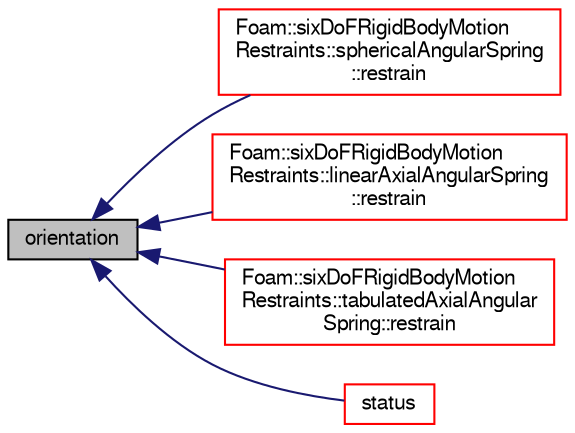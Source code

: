 digraph "orientation"
{
  bgcolor="transparent";
  edge [fontname="FreeSans",fontsize="10",labelfontname="FreeSans",labelfontsize="10"];
  node [fontname="FreeSans",fontsize="10",shape=record];
  rankdir="LR";
  Node730 [label="orientation",height=0.2,width=0.4,color="black", fillcolor="grey75", style="filled", fontcolor="black"];
  Node730 -> Node731 [dir="back",color="midnightblue",fontsize="10",style="solid",fontname="FreeSans"];
  Node731 [label="Foam::sixDoFRigidBodyMotion\lRestraints::sphericalAngularSpring\l::restrain",height=0.2,width=0.4,color="red",URL="$a29522.html#a5a33f13a3b2e956e9be8cfaffc87a34b",tooltip="Calculate the restraint position, force and moment. "];
  Node730 -> Node735 [dir="back",color="midnightblue",fontsize="10",style="solid",fontname="FreeSans"];
  Node735 [label="Foam::sixDoFRigidBodyMotion\lRestraints::linearAxialAngularSpring\l::restrain",height=0.2,width=0.4,color="red",URL="$a29502.html#a5a33f13a3b2e956e9be8cfaffc87a34b",tooltip="Calculate the restraint position, force and moment. "];
  Node730 -> Node739 [dir="back",color="midnightblue",fontsize="10",style="solid",fontname="FreeSans"];
  Node739 [label="Foam::sixDoFRigidBodyMotion\lRestraints::tabulatedAxialAngular\lSpring::restrain",height=0.2,width=0.4,color="red",URL="$a29526.html#a5a33f13a3b2e956e9be8cfaffc87a34b",tooltip="Calculate the restraint position, force and moment. "];
  Node730 -> Node743 [dir="back",color="midnightblue",fontsize="10",style="solid",fontname="FreeSans"];
  Node743 [label="status",height=0.2,width=0.4,color="red",URL="$a29530.html#a2115458ac48deae383afcaddb33be5dd",tooltip="Report the status of the motion. "];
}
